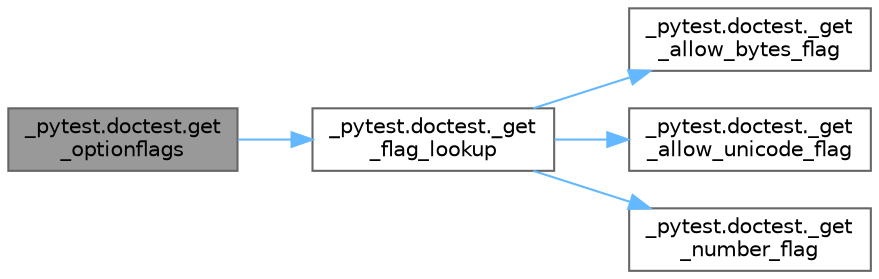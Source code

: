 digraph "_pytest.doctest.get_optionflags"
{
 // LATEX_PDF_SIZE
  bgcolor="transparent";
  edge [fontname=Helvetica,fontsize=10,labelfontname=Helvetica,labelfontsize=10];
  node [fontname=Helvetica,fontsize=10,shape=box,height=0.2,width=0.4];
  rankdir="LR";
  Node1 [id="Node000001",label="_pytest.doctest.get\l_optionflags",height=0.2,width=0.4,color="gray40", fillcolor="grey60", style="filled", fontcolor="black",tooltip=" "];
  Node1 -> Node2 [id="edge1_Node000001_Node000002",color="steelblue1",style="solid",tooltip=" "];
  Node2 [id="Node000002",label="_pytest.doctest._get\l_flag_lookup",height=0.2,width=0.4,color="grey40", fillcolor="white", style="filled",URL="$namespace__pytest_1_1doctest.html#a70d84c2955509ffed276db4b7a987e94",tooltip=" "];
  Node2 -> Node3 [id="edge2_Node000002_Node000003",color="steelblue1",style="solid",tooltip=" "];
  Node3 [id="Node000003",label="_pytest.doctest._get\l_allow_bytes_flag",height=0.2,width=0.4,color="grey40", fillcolor="white", style="filled",URL="$namespace__pytest_1_1doctest.html#abf1ca7512ac3d0039b64d74992c1d197",tooltip=" "];
  Node2 -> Node4 [id="edge3_Node000002_Node000004",color="steelblue1",style="solid",tooltip=" "];
  Node4 [id="Node000004",label="_pytest.doctest._get\l_allow_unicode_flag",height=0.2,width=0.4,color="grey40", fillcolor="white", style="filled",URL="$namespace__pytest_1_1doctest.html#a7532f4cff6b9cf130da19b8b638a41c9",tooltip=" "];
  Node2 -> Node5 [id="edge4_Node000002_Node000005",color="steelblue1",style="solid",tooltip=" "];
  Node5 [id="Node000005",label="_pytest.doctest._get\l_number_flag",height=0.2,width=0.4,color="grey40", fillcolor="white", style="filled",URL="$namespace__pytest_1_1doctest.html#a63f62bf7d2e0bc0618097a6c4b980c29",tooltip=" "];
}
